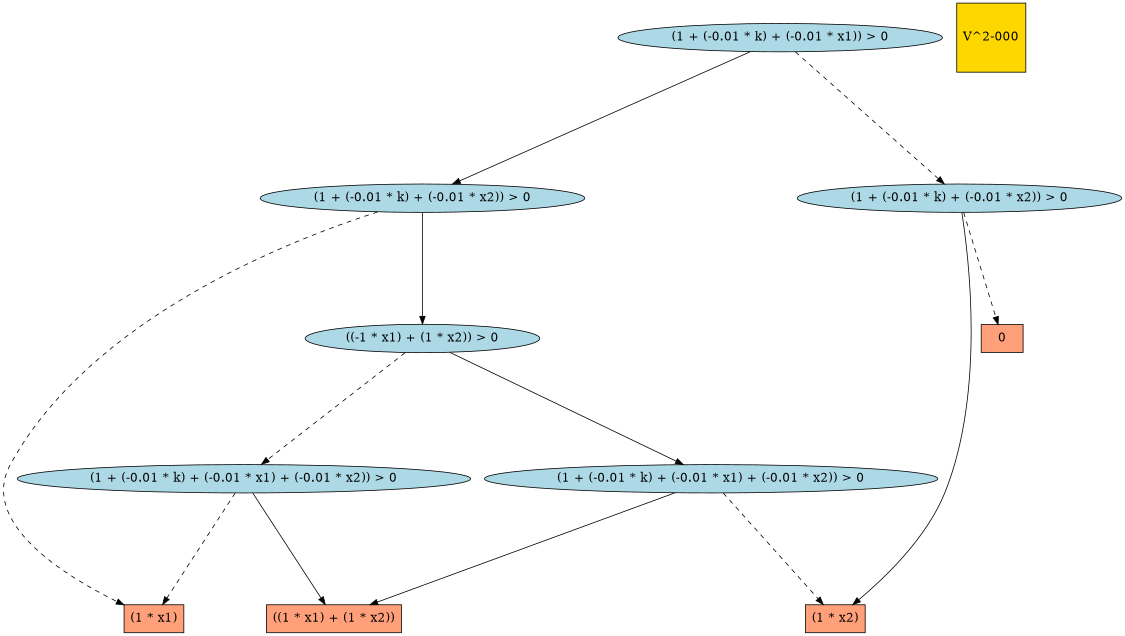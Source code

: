 digraph G { 
graph [ fontname = "Helvetica",fontsize="16",ratio = "auto",
        size="7.5,10",ranksep="2.00" ];
node [fontsize="16"];
"264" [label="(1 + (-0.01 * k) + (-0.01 * x1) + (-0.01 * x2)) > 0",fillcolor=lightblue,color=black,shape=ellipse,style=filled];
"1" [label="0",fillcolor=lightsalmon,color=black,shape=box,style=filled];
"287" [label="(1 + (-0.01 * k) + (-0.01 * x2)) > 0",fillcolor=lightblue,color=black,shape=ellipse,style=filled];
"265" [label="((-1 * x1) + (1 * x2)) > 0",fillcolor=lightblue,color=black,shape=ellipse,style=filled];
"288" [label="(1 + (-0.01 * k) + (-0.01 * x1)) > 0",fillcolor=lightblue,color=black,shape=ellipse,style=filled];
"_temp_" [label="V^2-000",fillcolor=gold1,color=black,shape=square,style=filled];
"15" [label="(1 * x2)",fillcolor=lightsalmon,color=black,shape=box,style=filled];
"236" [label="((1 * x1) + (1 * x2))",fillcolor=lightsalmon,color=black,shape=box,style=filled];
"6" [label="(1 * x1)",fillcolor=lightsalmon,color=black,shape=box,style=filled];
"237" [label="(1 + (-0.01 * k) + (-0.01 * x1) + (-0.01 * x2)) > 0",fillcolor=lightblue,color=black,shape=ellipse,style=filled];
"19" [label="(1 + (-0.01 * k) + (-0.01 * x2)) > 0",fillcolor=lightblue,color=black,shape=ellipse,style=filled];
"264" -> "15" [color=black,style=dashed];
"264" -> "236" [color=black,style=solid];
"287" -> "265" [color=black,style=solid];
"287" -> "6" [color=black,style=dashed];
"265" -> "264" [color=black,style=solid];
"265" -> "237" [color=black,style=dashed];
"288" -> "287" [color=black,style=solid];
"288" -> "19" [color=black,style=dashed];
"237" -> "236" [color=black,style=solid];
"237" -> "6" [color=black,style=dashed];
"19" -> "1" [color=black,style=dashed];
"19" -> "15" [color=black,style=solid];
}
